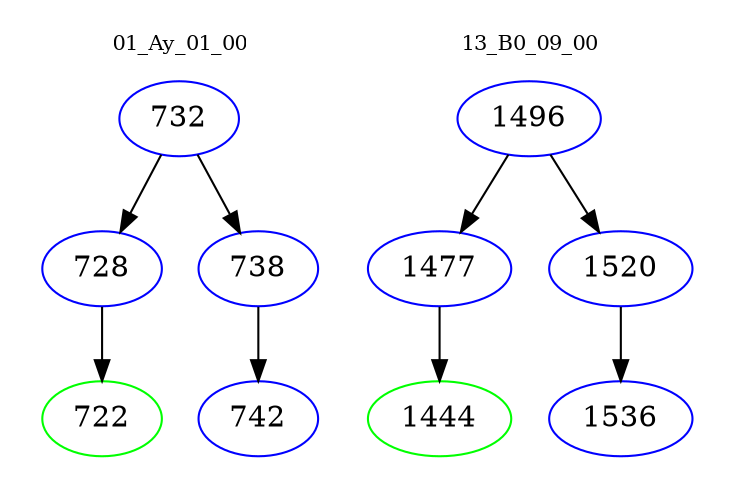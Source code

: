 digraph{
subgraph cluster_0 {
color = white
label = "01_Ay_01_00";
fontsize=10;
T0_732 [label="732", color="blue"]
T0_732 -> T0_728 [color="black"]
T0_728 [label="728", color="blue"]
T0_728 -> T0_722 [color="black"]
T0_722 [label="722", color="green"]
T0_732 -> T0_738 [color="black"]
T0_738 [label="738", color="blue"]
T0_738 -> T0_742 [color="black"]
T0_742 [label="742", color="blue"]
}
subgraph cluster_1 {
color = white
label = "13_B0_09_00";
fontsize=10;
T1_1496 [label="1496", color="blue"]
T1_1496 -> T1_1477 [color="black"]
T1_1477 [label="1477", color="blue"]
T1_1477 -> T1_1444 [color="black"]
T1_1444 [label="1444", color="green"]
T1_1496 -> T1_1520 [color="black"]
T1_1520 [label="1520", color="blue"]
T1_1520 -> T1_1536 [color="black"]
T1_1536 [label="1536", color="blue"]
}
}
